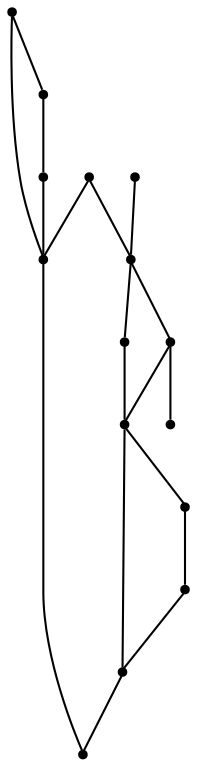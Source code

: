 graph {
  node [shape=point,comment="{\"directed\":false,\"doi\":\"10.1007/978-3-662-45803-7_29\",\"figure\":\"1 (1)\"}"]

  v0 [pos="829.2843613470811,801.2037190955745"]
  v1 [pos="783.7515422476647,779.5673785240642"]
  v2 [pos="856.3038231328997,849.791785495364"]
  v3 [pos="764.4876107494889,717.034631721595"]
  v4 [pos="762.2360154440696,822.8400596670847"]
  v5 [pos="726.647843015171,906.1335969851262"]
  v6 [pos="769.8665242624664,968.6040044200554"]
  v7 [pos="715.8275370666718,846.7274875227805"]
  v8 [pos="661.8511560417362,838.9734879864099"]
  v9 [pos="602.4333189571216,849.791785495364"]
  v10 [pos="618.6324747944409,695.5234787779608"]
  v11 [pos="611.0019659760442,639.2440066557386"]
  v12 [pos="607.8747113926433,785.0076969623112"]
  v13 [pos="553.8357878210061,622.9853907085375"]
  v14 [pos="553.8357878210061,682.391500170883"]

  v0 -- v1 [id="-1",pos="829.2843613470811,801.2037190955745 817.2976066436902,790.4593714563348 802.4684779339271,782.8658292770957 783.7515422476647,779.5673785240642"]
  v14 -- v13 [id="-2",pos="553.8357878210061,682.391500170883 550.1132338091062,673.8788686985116 548.2035547254316,664.6865472851567 548.2035547254316,655.3983631913094 548.2035547254316,646.1059807318929 550.1132338091062,636.917857684107 553.8357878210061,622.9853907085375"]
  v14 -- v10 [id="-3",pos="553.8357878210061,682.391500170883 570.0359934569221,696.2072398613143 583.3372597981853,700.772071855223 597.0345865191211,700.772071855223 602.509381637266,700.772071855223 607.9591724615615,700.0425740318071 618.6324747944409,695.5234787779608"]
  v13 -- v11 [id="-4",pos="553.8357878210061,622.9853907085375 564.4152445217543,621.0928820109053 569.8983744045155,620.117398132105 575.4273773047456,620.117398132105 590.3464787197944,620.117398132105 604.3773868978585,627.2002316818292 611.0019659760442,639.2440066557386"]
  v12 -- v10 [id="-5",pos="607.8747113926433,785.0076969623112 602.7470814892268,774.1563850332008 600.1076333204365,762.3252000249223 600.1076333204365,750.3480900073208 600.1076333204365,731.4715386814416 606.6582493156712,713.1827585352243 618.6324747944409,695.5234787779608"]
  v12 -- v8 [id="-6",pos="607.8747113926433,785.0076969623112 617.4785552641705,807.9740924684048 634.6117137317862,827.0091002887145 661.8511560417362,838.9734879864099"]
  v11 -- v10 [id="-7",pos="611.0019659760442,639.2440066557386 620.7725687640568,647.6484347973087 624.9380423475376,658.5791976142327 624.9380423475376,669.9059426382343 624.9380423475376,678.0935824486044 622.7614599236659,686.126964130113 618.6324747944409,695.5234787779608"]
  v10 -- v3 [id="-8",pos="618.6324747944409,695.5234787779608 639.6945840404878,687.1149158824213 656.3398724693357,683.9841437883283 673.1311783393639,683.9841437883283 704.4871354436931,683.9841437883283 734.8673524704866,694.8815105154989 764.4876107494889,717.034631721595"]
  v9 -- v8 [id="-9",pos="602.4333189571216,849.791785495364 614.2011476693598,853.6229849118874 621.4814055013954,855.640744848995 628.9034179560673,855.640744848995 641.9003063284382,855.640744848995 654.1299509869983,849.4666666101637 661.8511560417362,838.9734879864099"]
  v8 -- v7 [id="-11",pos="661.8511560417362,838.9734879864099 678.3474048819281,843.2258598034247 690.1225821843434,845.3894811382559 701.9977766621555,845.3894811382559 706.5299999411691,845.3894811382559 711.0337783738281,845.0743847805807 715.8275370666718,846.7274875227805"]
  v8 -- v5 [id="-12",pos="661.8511560417362,838.9734879864099 661.848006645946,875.0175377935822 690.6437912815768,903.8076388482932 726.647843015171,906.1335969851262"]
  v7 -- v4 [id="-13",pos="715.8275370666718,846.7274875227805 733.4207123705177,841.9553862833739 750.4092353839965,834.4997335669211 762.2360154440696,822.8400596670847"]
  v5 -- v6 [id="-15",pos="726.647843015171,906.1335969851262 728.6337120273047,935.5951184728817 745.3707464910904,958.6029887418692 769.8665242624664,968.6040044200554"]
  v5 -- v4 [id="-16",pos="726.647843015171,906.1335969851262 755.4738809376346,896.207770217585 771.3144510239764,874.4047036437053 771.3144510239764,849.8085153460406 771.3144510239764,840.3785409968397 768.9669104892324,831.0986900225308 762.2360154440696,822.8400596670847"]
  v4 -- v2 [id="-17",pos="762.2360154440696,822.8400596670847 783.2689848260378,841.529211220747 808.7206837499265,852.0388652487792 835.2522754969773,852.0388652487792 842.3240369652881,852.0388652487792 849.3749933341365,851.2926375746869 856.3038231328997,849.791785495364"]
  v4 -- v1 [id="-18",pos="762.2360154440696,822.8400596670847 778.382140546215,810.8006102819434 786.3754343099763,793.3415162284024 783.7515422476647,779.5673785240642"]
  v1 -- v3 [id="-19",pos="783.7515422476647,779.5673785240642 786.3754343099763,772.9141141059695 786.2753535104221,770.8505538171999 786.0751919113136,768.8036597675072 783.8569356643599,750.8192611250433 776.3348424101338,733.9020742879028 764.4876107494889,717.034631721595"]
  v2 -- v0 [id="-20",pos="856.3038231328997,849.791785495364 851.4693904176913,827.4143595039019 841.9642678185737,812.5493706655427 829.2843613470811,801.2037190955745"]
}
